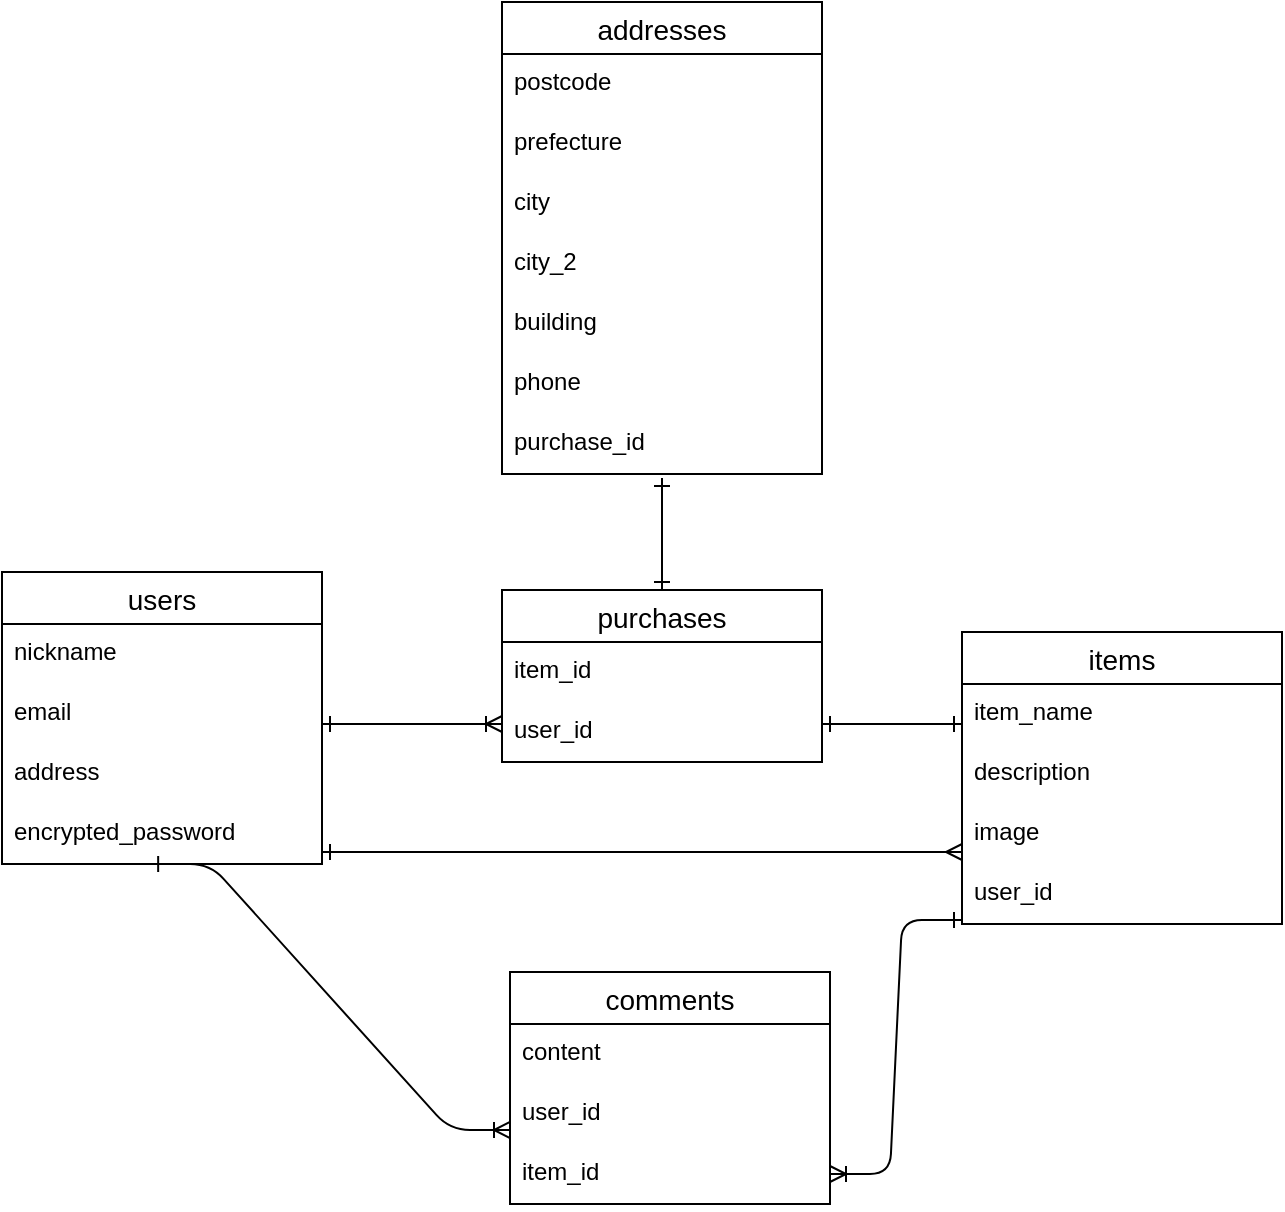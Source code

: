 <mxfile>
    <diagram id="lkUyXCJ1Ss1hqeftNQVT" name="ページ1">
        <mxGraphModel dx="687" dy="622" grid="1" gridSize="10" guides="1" tooltips="1" connect="1" arrows="1" fold="1" page="1" pageScale="1" pageWidth="827" pageHeight="1169" math="0" shadow="0">
            <root>
                <mxCell id="0"/>
                <mxCell id="1" parent="0"/>
                <mxCell id="lRmEYS1jFtY0Iwx5aRh0-1" value="users" style="swimlane;fontStyle=0;childLayout=stackLayout;horizontal=1;startSize=26;horizontalStack=0;resizeParent=1;resizeParentMax=0;resizeLast=0;collapsible=1;marginBottom=0;align=center;fontSize=14;" vertex="1" parent="1">
                    <mxGeometry x="100" y="537" width="160" height="146" as="geometry">
                        <mxRectangle x="40" y="90" width="70" height="30" as="alternateBounds"/>
                    </mxGeometry>
                </mxCell>
                <mxCell id="lRmEYS1jFtY0Iwx5aRh0-16" value="nickname" style="text;strokeColor=none;fillColor=none;spacingLeft=4;spacingRight=4;overflow=hidden;rotatable=0;points=[[0,0.5],[1,0.5]];portConstraint=eastwest;fontSize=12;" vertex="1" parent="lRmEYS1jFtY0Iwx5aRh0-1">
                    <mxGeometry y="26" width="160" height="30" as="geometry"/>
                </mxCell>
                <mxCell id="lRmEYS1jFtY0Iwx5aRh0-2" value="email" style="text;strokeColor=none;fillColor=none;spacingLeft=4;spacingRight=4;overflow=hidden;rotatable=0;points=[[0,0.5],[1,0.5]];portConstraint=eastwest;fontSize=12;" vertex="1" parent="lRmEYS1jFtY0Iwx5aRh0-1">
                    <mxGeometry y="56" width="160" height="30" as="geometry"/>
                </mxCell>
                <mxCell id="lRmEYS1jFtY0Iwx5aRh0-3" value="address" style="text;strokeColor=none;fillColor=none;spacingLeft=4;spacingRight=4;overflow=hidden;rotatable=0;points=[[0,0.5],[1,0.5]];portConstraint=eastwest;fontSize=12;" vertex="1" parent="lRmEYS1jFtY0Iwx5aRh0-1">
                    <mxGeometry y="86" width="160" height="30" as="geometry"/>
                </mxCell>
                <mxCell id="lRmEYS1jFtY0Iwx5aRh0-4" value="encrypted_password" style="text;strokeColor=none;fillColor=none;spacingLeft=4;spacingRight=4;overflow=hidden;rotatable=0;points=[[0,0.5],[1,0.5]];portConstraint=eastwest;fontSize=12;" vertex="1" parent="lRmEYS1jFtY0Iwx5aRh0-1">
                    <mxGeometry y="116" width="160" height="30" as="geometry"/>
                </mxCell>
                <mxCell id="lRmEYS1jFtY0Iwx5aRh0-17" value="items" style="swimlane;fontStyle=0;childLayout=stackLayout;horizontal=1;startSize=26;horizontalStack=0;resizeParent=1;resizeParentMax=0;resizeLast=0;collapsible=1;marginBottom=0;align=center;fontSize=14;" vertex="1" parent="1">
                    <mxGeometry x="580" y="567" width="160" height="146" as="geometry"/>
                </mxCell>
                <mxCell id="lRmEYS1jFtY0Iwx5aRh0-18" value="item_name" style="text;strokeColor=none;fillColor=none;spacingLeft=4;spacingRight=4;overflow=hidden;rotatable=0;points=[[0,0.5],[1,0.5]];portConstraint=eastwest;fontSize=12;" vertex="1" parent="lRmEYS1jFtY0Iwx5aRh0-17">
                    <mxGeometry y="26" width="160" height="30" as="geometry"/>
                </mxCell>
                <mxCell id="lRmEYS1jFtY0Iwx5aRh0-19" value="description" style="text;strokeColor=none;fillColor=none;spacingLeft=4;spacingRight=4;overflow=hidden;rotatable=0;points=[[0,0.5],[1,0.5]];portConstraint=eastwest;fontSize=12;" vertex="1" parent="lRmEYS1jFtY0Iwx5aRh0-17">
                    <mxGeometry y="56" width="160" height="30" as="geometry"/>
                </mxCell>
                <mxCell id="lRmEYS1jFtY0Iwx5aRh0-20" value="image" style="text;strokeColor=none;fillColor=none;spacingLeft=4;spacingRight=4;overflow=hidden;rotatable=0;points=[[0,0.5],[1,0.5]];portConstraint=eastwest;fontSize=12;" vertex="1" parent="lRmEYS1jFtY0Iwx5aRh0-17">
                    <mxGeometry y="86" width="160" height="30" as="geometry"/>
                </mxCell>
                <mxCell id="lRmEYS1jFtY0Iwx5aRh0-30" value="user_id" style="text;strokeColor=none;fillColor=none;spacingLeft=4;spacingRight=4;overflow=hidden;rotatable=0;points=[[0,0.5],[1,0.5]];portConstraint=eastwest;fontSize=12;" vertex="1" parent="lRmEYS1jFtY0Iwx5aRh0-17">
                    <mxGeometry y="116" width="160" height="30" as="geometry"/>
                </mxCell>
                <mxCell id="lRmEYS1jFtY0Iwx5aRh0-21" style="edgeStyle=none;html=1;exitX=1;exitY=0.5;exitDx=0;exitDy=0;endArrow=ERmany;endFill=0;startArrow=ERone;startFill=0;arcSize=30;entryX=0;entryY=0.5;entryDx=0;entryDy=0;" edge="1" parent="1">
                    <mxGeometry relative="1" as="geometry">
                        <mxPoint x="580" y="677" as="targetPoint"/>
                        <mxPoint x="260" y="677" as="sourcePoint"/>
                    </mxGeometry>
                </mxCell>
                <mxCell id="lRmEYS1jFtY0Iwx5aRh0-22" value="comments" style="swimlane;fontStyle=0;childLayout=stackLayout;horizontal=1;startSize=26;horizontalStack=0;resizeParent=1;resizeParentMax=0;resizeLast=0;collapsible=1;marginBottom=0;align=center;fontSize=14;" vertex="1" parent="1">
                    <mxGeometry x="354" y="737" width="160" height="116" as="geometry"/>
                </mxCell>
                <mxCell id="lRmEYS1jFtY0Iwx5aRh0-23" value="content" style="text;strokeColor=none;fillColor=none;spacingLeft=4;spacingRight=4;overflow=hidden;rotatable=0;points=[[0,0.5],[1,0.5]];portConstraint=eastwest;fontSize=12;" vertex="1" parent="lRmEYS1jFtY0Iwx5aRh0-22">
                    <mxGeometry y="26" width="160" height="30" as="geometry"/>
                </mxCell>
                <mxCell id="lRmEYS1jFtY0Iwx5aRh0-24" value="user_id" style="text;strokeColor=none;fillColor=none;spacingLeft=4;spacingRight=4;overflow=hidden;rotatable=0;points=[[0,0.5],[1,0.5]];portConstraint=eastwest;fontSize=12;" vertex="1" parent="lRmEYS1jFtY0Iwx5aRh0-22">
                    <mxGeometry y="56" width="160" height="30" as="geometry"/>
                </mxCell>
                <mxCell id="lRmEYS1jFtY0Iwx5aRh0-25" value="item_id" style="text;strokeColor=none;fillColor=none;spacingLeft=4;spacingRight=4;overflow=hidden;rotatable=0;points=[[0,0.5],[1,0.5]];portConstraint=eastwest;fontSize=12;" vertex="1" parent="lRmEYS1jFtY0Iwx5aRh0-22">
                    <mxGeometry y="86" width="160" height="30" as="geometry"/>
                </mxCell>
                <mxCell id="lRmEYS1jFtY0Iwx5aRh0-26" value="" style="edgeStyle=entityRelationEdgeStyle;fontSize=12;html=1;endArrow=ERoneToMany;strokeWidth=1;entryX=0;entryY=0.5;entryDx=0;entryDy=0;exitX=0.463;exitY=1;exitDx=0;exitDy=0;exitPerimeter=0;startArrow=ERone;startFill=0;" edge="1" parent="1" source="lRmEYS1jFtY0Iwx5aRh0-4">
                    <mxGeometry width="100" height="100" relative="1" as="geometry">
                        <mxPoint x="160" y="686" as="sourcePoint"/>
                        <mxPoint x="354" y="816" as="targetPoint"/>
                    </mxGeometry>
                </mxCell>
                <mxCell id="lRmEYS1jFtY0Iwx5aRh0-27" value="" style="edgeStyle=entityRelationEdgeStyle;fontSize=12;html=1;endArrow=ERoneToMany;strokeWidth=1;exitX=0;exitY=0.933;exitDx=0;exitDy=0;exitPerimeter=0;entryX=1;entryY=0.5;entryDx=0;entryDy=0;startArrow=ERone;startFill=0;" edge="1" parent="1" source="lRmEYS1jFtY0Iwx5aRh0-30" target="lRmEYS1jFtY0Iwx5aRh0-25">
                    <mxGeometry width="100" height="100" relative="1" as="geometry">
                        <mxPoint x="520" y="568" as="sourcePoint"/>
                        <mxPoint x="520" y="847" as="targetPoint"/>
                    </mxGeometry>
                </mxCell>
                <mxCell id="lRmEYS1jFtY0Iwx5aRh0-31" value="purchases" style="swimlane;fontStyle=0;childLayout=stackLayout;horizontal=1;startSize=26;horizontalStack=0;resizeParent=1;resizeParentMax=0;resizeLast=0;collapsible=1;marginBottom=0;align=center;fontSize=14;" vertex="1" parent="1">
                    <mxGeometry x="350" y="546" width="160" height="86" as="geometry"/>
                </mxCell>
                <mxCell id="lRmEYS1jFtY0Iwx5aRh0-32" value="item_id" style="text;strokeColor=none;fillColor=none;spacingLeft=4;spacingRight=4;overflow=hidden;rotatable=0;points=[[0,0.5],[1,0.5]];portConstraint=eastwest;fontSize=12;" vertex="1" parent="lRmEYS1jFtY0Iwx5aRh0-31">
                    <mxGeometry y="26" width="160" height="30" as="geometry"/>
                </mxCell>
                <mxCell id="lRmEYS1jFtY0Iwx5aRh0-33" value="user_id" style="text;strokeColor=none;fillColor=none;spacingLeft=4;spacingRight=4;overflow=hidden;rotatable=0;points=[[0,0.5],[1,0.5]];portConstraint=eastwest;fontSize=12;" vertex="1" parent="lRmEYS1jFtY0Iwx5aRh0-31">
                    <mxGeometry y="56" width="160" height="30" as="geometry"/>
                </mxCell>
                <mxCell id="lRmEYS1jFtY0Iwx5aRh0-35" value="" style="edgeStyle=entityRelationEdgeStyle;fontSize=12;html=1;endArrow=ERoneToMany;strokeWidth=1;entryX=0;entryY=0.5;entryDx=0;entryDy=0;startArrow=ERone;startFill=0;" edge="1" parent="1">
                    <mxGeometry width="100" height="100" relative="1" as="geometry">
                        <mxPoint x="260" y="613" as="sourcePoint"/>
                        <mxPoint x="350" y="613" as="targetPoint"/>
                    </mxGeometry>
                </mxCell>
                <mxCell id="lRmEYS1jFtY0Iwx5aRh0-37" value="" style="edgeStyle=entityRelationEdgeStyle;fontSize=12;html=1;endArrow=ERone;strokeWidth=1;exitX=1;exitY=0.5;exitDx=0;exitDy=0;endFill=0;startArrow=ERone;startFill=0;" edge="1" parent="1">
                    <mxGeometry width="100" height="100" relative="1" as="geometry">
                        <mxPoint x="510" y="613" as="sourcePoint"/>
                        <mxPoint x="580" y="613" as="targetPoint"/>
                    </mxGeometry>
                </mxCell>
                <mxCell id="lRmEYS1jFtY0Iwx5aRh0-38" value="addresses" style="swimlane;fontStyle=0;childLayout=stackLayout;horizontal=1;startSize=26;horizontalStack=0;resizeParent=1;resizeParentMax=0;resizeLast=0;collapsible=1;marginBottom=0;align=center;fontSize=14;" vertex="1" parent="1">
                    <mxGeometry x="350" y="252" width="160" height="236" as="geometry"/>
                </mxCell>
                <mxCell id="lRmEYS1jFtY0Iwx5aRh0-50" value="postcode" style="text;strokeColor=none;fillColor=none;spacingLeft=4;spacingRight=4;overflow=hidden;rotatable=0;points=[[0,0.5],[1,0.5]];portConstraint=eastwest;fontSize=12;" vertex="1" parent="lRmEYS1jFtY0Iwx5aRh0-38">
                    <mxGeometry y="26" width="160" height="30" as="geometry"/>
                </mxCell>
                <mxCell id="lRmEYS1jFtY0Iwx5aRh0-51" value="prefecture" style="text;strokeColor=none;fillColor=none;spacingLeft=4;spacingRight=4;overflow=hidden;rotatable=0;points=[[0,0.5],[1,0.5]];portConstraint=eastwest;fontSize=12;" vertex="1" parent="lRmEYS1jFtY0Iwx5aRh0-38">
                    <mxGeometry y="56" width="160" height="30" as="geometry"/>
                </mxCell>
                <mxCell id="lRmEYS1jFtY0Iwx5aRh0-39" value="city" style="text;strokeColor=none;fillColor=none;spacingLeft=4;spacingRight=4;overflow=hidden;rotatable=0;points=[[0,0.5],[1,0.5]];portConstraint=eastwest;fontSize=12;" vertex="1" parent="lRmEYS1jFtY0Iwx5aRh0-38">
                    <mxGeometry y="86" width="160" height="30" as="geometry"/>
                </mxCell>
                <mxCell id="lRmEYS1jFtY0Iwx5aRh0-40" value="city_2" style="text;strokeColor=none;fillColor=none;spacingLeft=4;spacingRight=4;overflow=hidden;rotatable=0;points=[[0,0.5],[1,0.5]];portConstraint=eastwest;fontSize=12;" vertex="1" parent="lRmEYS1jFtY0Iwx5aRh0-38">
                    <mxGeometry y="116" width="160" height="30" as="geometry"/>
                </mxCell>
                <mxCell id="lRmEYS1jFtY0Iwx5aRh0-41" value="building" style="text;strokeColor=none;fillColor=none;spacingLeft=4;spacingRight=4;overflow=hidden;rotatable=0;points=[[0,0.5],[1,0.5]];portConstraint=eastwest;fontSize=12;" vertex="1" parent="lRmEYS1jFtY0Iwx5aRh0-38">
                    <mxGeometry y="146" width="160" height="30" as="geometry"/>
                </mxCell>
                <mxCell id="lRmEYS1jFtY0Iwx5aRh0-49" value="phone" style="text;strokeColor=none;fillColor=none;spacingLeft=4;spacingRight=4;overflow=hidden;rotatable=0;points=[[0,0.5],[1,0.5]];portConstraint=eastwest;fontSize=12;" vertex="1" parent="lRmEYS1jFtY0Iwx5aRh0-38">
                    <mxGeometry y="176" width="160" height="30" as="geometry"/>
                </mxCell>
                <mxCell id="lRmEYS1jFtY0Iwx5aRh0-59" value="purchase_id" style="text;strokeColor=none;fillColor=none;spacingLeft=4;spacingRight=4;overflow=hidden;rotatable=0;points=[[0,0.5],[1,0.5]];portConstraint=eastwest;fontSize=12;" vertex="1" parent="lRmEYS1jFtY0Iwx5aRh0-38">
                    <mxGeometry y="206" width="160" height="30" as="geometry"/>
                </mxCell>
                <mxCell id="lRmEYS1jFtY0Iwx5aRh0-57" value="" style="endArrow=ERone;html=1;rounded=0;strokeWidth=1;entryX=0.5;entryY=0;entryDx=0;entryDy=0;endFill=0;startArrow=ERone;startFill=0;" edge="1" parent="1" target="lRmEYS1jFtY0Iwx5aRh0-31">
                    <mxGeometry relative="1" as="geometry">
                        <mxPoint x="430" y="490" as="sourcePoint"/>
                        <mxPoint x="410" y="530" as="targetPoint"/>
                    </mxGeometry>
                </mxCell>
            </root>
        </mxGraphModel>
    </diagram>
</mxfile>